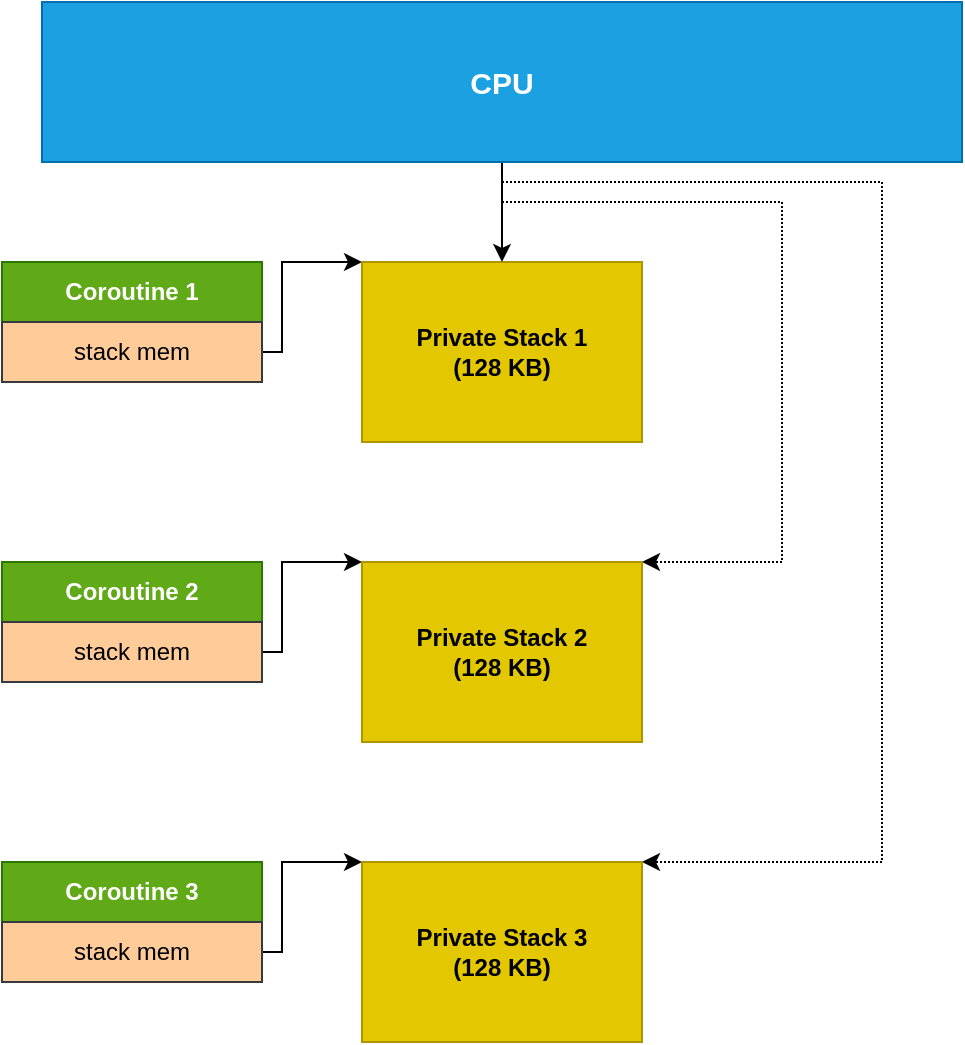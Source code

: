 <mxfile version="15.5.4" type="device"><diagram id="7uso5_CpPZRXCj6xu11E" name="Page-1"><mxGraphModel dx="1221" dy="642" grid="1" gridSize="10" guides="1" tooltips="1" connect="1" arrows="1" fold="1" page="1" pageScale="1" pageWidth="827" pageHeight="1169" math="0" shadow="0"><root><mxCell id="0"/><mxCell id="1" parent="0"/><mxCell id="iEo7n8doUj4rK6Es-uDt-4" value="Coroutine 1" style="rounded=0;whiteSpace=wrap;html=1;fontStyle=1;fillColor=#60a917;fontColor=#ffffff;strokeColor=#2D7600;" vertex="1" parent="1"><mxGeometry x="110" y="180" width="130" height="30" as="geometry"/></mxCell><mxCell id="iEo7n8doUj4rK6Es-uDt-5" style="edgeStyle=orthogonalEdgeStyle;rounded=0;orthogonalLoop=1;jettySize=auto;html=1;exitX=1;exitY=0.5;exitDx=0;exitDy=0;entryX=0;entryY=0;entryDx=0;entryDy=0;" edge="1" parent="1" source="iEo7n8doUj4rK6Es-uDt-6" target="iEo7n8doUj4rK6Es-uDt-24"><mxGeometry relative="1" as="geometry"><Array as="points"><mxPoint x="250" y="225"/><mxPoint x="250" y="180"/></Array></mxGeometry></mxCell><mxCell id="iEo7n8doUj4rK6Es-uDt-6" value="stack mem" style="rounded=0;whiteSpace=wrap;html=1;fillColor=#ffcc99;strokeColor=#36393d;" vertex="1" parent="1"><mxGeometry x="110" y="210" width="130" height="30" as="geometry"/></mxCell><mxCell id="iEo7n8doUj4rK6Es-uDt-24" value="Private Stack 1&lt;br&gt;(128 KB)" style="rounded=0;whiteSpace=wrap;html=1;fontStyle=1;fillColor=#e3c800;strokeColor=#B09500;fontColor=#000000;" vertex="1" parent="1"><mxGeometry x="290" y="180" width="140" height="90" as="geometry"/></mxCell><mxCell id="iEo7n8doUj4rK6Es-uDt-25" style="edgeStyle=orthogonalEdgeStyle;rounded=0;orthogonalLoop=1;jettySize=auto;html=1;exitX=0.5;exitY=1;exitDx=0;exitDy=0;entryX=0.5;entryY=0;entryDx=0;entryDy=0;" edge="1" parent="1" source="iEo7n8doUj4rK6Es-uDt-27" target="iEo7n8doUj4rK6Es-uDt-24"><mxGeometry relative="1" as="geometry"/></mxCell><mxCell id="iEo7n8doUj4rK6Es-uDt-46" style="edgeStyle=orthogonalEdgeStyle;rounded=0;orthogonalLoop=1;jettySize=auto;html=1;exitX=0.5;exitY=1;exitDx=0;exitDy=0;entryX=1;entryY=0;entryDx=0;entryDy=0;dashed=1;dashPattern=1 1;" edge="1" parent="1" source="iEo7n8doUj4rK6Es-uDt-27" target="iEo7n8doUj4rK6Es-uDt-40"><mxGeometry relative="1" as="geometry"><Array as="points"><mxPoint x="360" y="150"/><mxPoint x="500" y="150"/><mxPoint x="500" y="330"/></Array></mxGeometry></mxCell><mxCell id="iEo7n8doUj4rK6Es-uDt-47" style="edgeStyle=orthogonalEdgeStyle;rounded=0;orthogonalLoop=1;jettySize=auto;html=1;exitX=0.5;exitY=1;exitDx=0;exitDy=0;entryX=1;entryY=0;entryDx=0;entryDy=0;dashed=1;dashPattern=1 1;" edge="1" parent="1" source="iEo7n8doUj4rK6Es-uDt-27" target="iEo7n8doUj4rK6Es-uDt-45"><mxGeometry relative="1" as="geometry"><Array as="points"><mxPoint x="360" y="140"/><mxPoint x="550" y="140"/><mxPoint x="550" y="480"/></Array></mxGeometry></mxCell><mxCell id="iEo7n8doUj4rK6Es-uDt-27" value="CPU" style="rounded=0;whiteSpace=wrap;html=1;fontStyle=1;fillColor=#1ba1e2;fontColor=#ffffff;strokeColor=#006EAF;fontSize=15;" vertex="1" parent="1"><mxGeometry x="130" y="50" width="460" height="80" as="geometry"/></mxCell><mxCell id="iEo7n8doUj4rK6Es-uDt-36" value="Coroutine 2" style="rounded=0;whiteSpace=wrap;html=1;fontStyle=1;fillColor=#60a917;fontColor=#ffffff;strokeColor=#2D7600;" vertex="1" parent="1"><mxGeometry x="110" y="330" width="130" height="30" as="geometry"/></mxCell><mxCell id="iEo7n8doUj4rK6Es-uDt-37" style="edgeStyle=orthogonalEdgeStyle;rounded=0;orthogonalLoop=1;jettySize=auto;html=1;exitX=1;exitY=0.5;exitDx=0;exitDy=0;entryX=0;entryY=0;entryDx=0;entryDy=0;" edge="1" parent="1" source="iEo7n8doUj4rK6Es-uDt-38" target="iEo7n8doUj4rK6Es-uDt-40"><mxGeometry relative="1" as="geometry"><Array as="points"><mxPoint x="250" y="375"/><mxPoint x="250" y="330"/></Array></mxGeometry></mxCell><mxCell id="iEo7n8doUj4rK6Es-uDt-38" value="stack mem" style="rounded=0;whiteSpace=wrap;html=1;fillColor=#ffcc99;strokeColor=#36393d;" vertex="1" parent="1"><mxGeometry x="110" y="360" width="130" height="30" as="geometry"/></mxCell><mxCell id="iEo7n8doUj4rK6Es-uDt-40" value="Private Stack 2&lt;br&gt;(128 KB)" style="rounded=0;whiteSpace=wrap;html=1;fontStyle=1;fillColor=#e3c800;strokeColor=#B09500;fontColor=#000000;" vertex="1" parent="1"><mxGeometry x="290" y="330" width="140" height="90" as="geometry"/></mxCell><mxCell id="iEo7n8doUj4rK6Es-uDt-41" value="Coroutine 3" style="rounded=0;whiteSpace=wrap;html=1;fontStyle=1;fillColor=#60a917;fontColor=#ffffff;strokeColor=#2D7600;" vertex="1" parent="1"><mxGeometry x="110" y="480" width="130" height="30" as="geometry"/></mxCell><mxCell id="iEo7n8doUj4rK6Es-uDt-42" style="edgeStyle=orthogonalEdgeStyle;rounded=0;orthogonalLoop=1;jettySize=auto;html=1;exitX=1;exitY=0.5;exitDx=0;exitDy=0;entryX=0;entryY=0;entryDx=0;entryDy=0;" edge="1" parent="1" source="iEo7n8doUj4rK6Es-uDt-43" target="iEo7n8doUj4rK6Es-uDt-45"><mxGeometry relative="1" as="geometry"><Array as="points"><mxPoint x="250" y="525"/><mxPoint x="250" y="480"/></Array></mxGeometry></mxCell><mxCell id="iEo7n8doUj4rK6Es-uDt-43" value="stack mem" style="rounded=0;whiteSpace=wrap;html=1;fillColor=#ffcc99;strokeColor=#36393d;" vertex="1" parent="1"><mxGeometry x="110" y="510" width="130" height="30" as="geometry"/></mxCell><mxCell id="iEo7n8doUj4rK6Es-uDt-45" value="Private Stack 3&lt;br&gt;(128 KB)" style="rounded=0;whiteSpace=wrap;html=1;fontStyle=1;fillColor=#e3c800;strokeColor=#B09500;fontColor=#000000;" vertex="1" parent="1"><mxGeometry x="290" y="480" width="140" height="90" as="geometry"/></mxCell></root></mxGraphModel></diagram></mxfile>